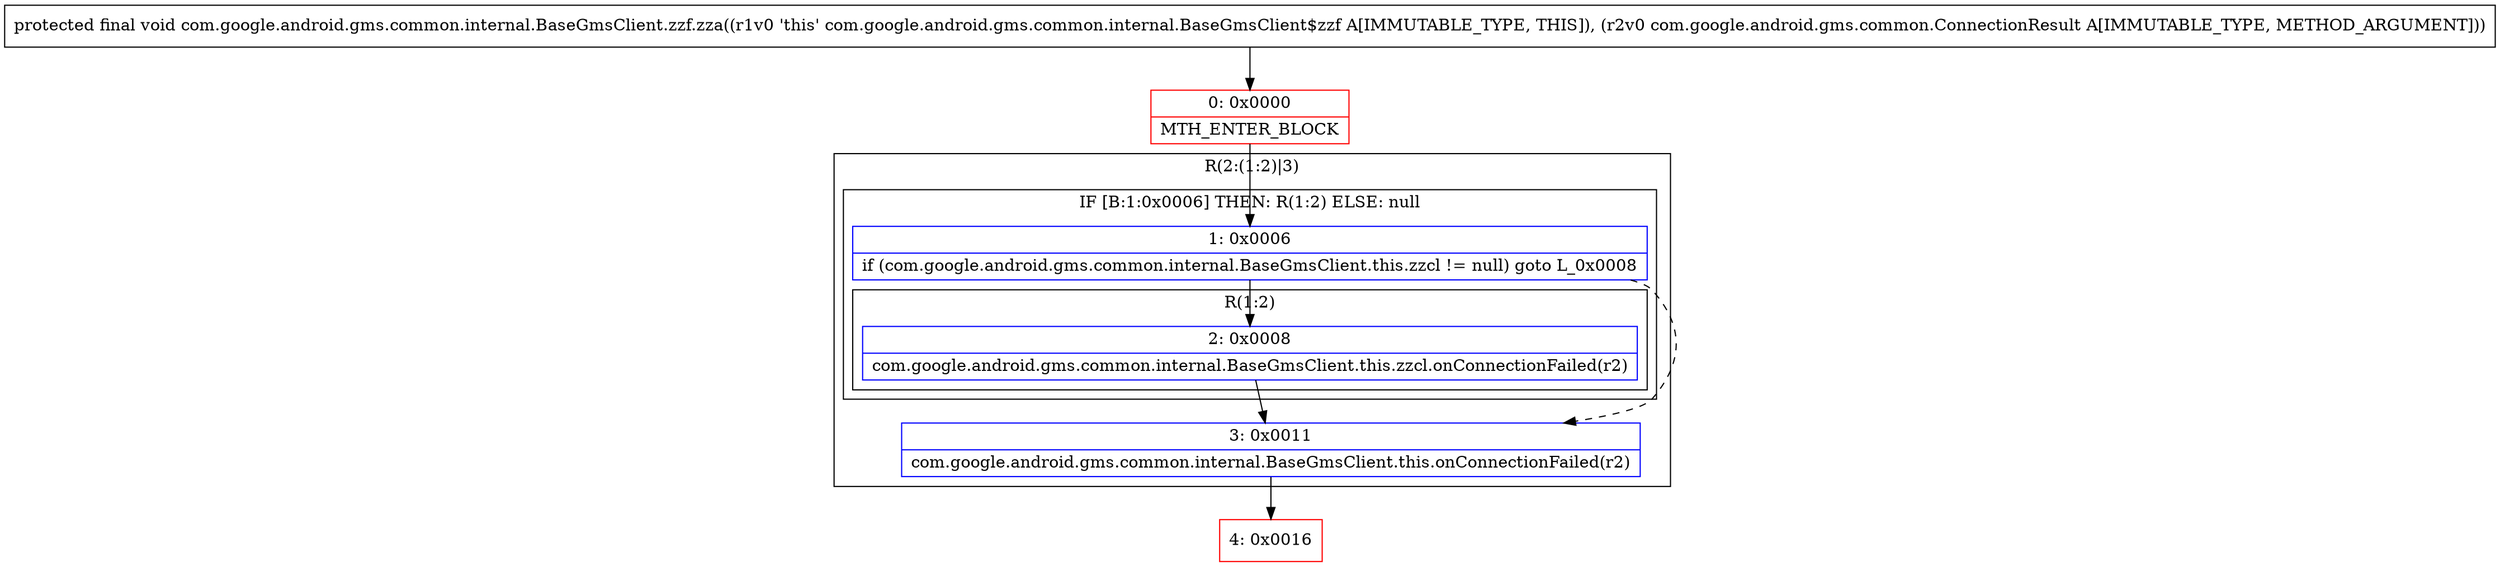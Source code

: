 digraph "CFG forcom.google.android.gms.common.internal.BaseGmsClient.zzf.zza(Lcom\/google\/android\/gms\/common\/ConnectionResult;)V" {
subgraph cluster_Region_1088737831 {
label = "R(2:(1:2)|3)";
node [shape=record,color=blue];
subgraph cluster_IfRegion_1378613058 {
label = "IF [B:1:0x0006] THEN: R(1:2) ELSE: null";
node [shape=record,color=blue];
Node_1 [shape=record,label="{1\:\ 0x0006|if (com.google.android.gms.common.internal.BaseGmsClient.this.zzcl != null) goto L_0x0008\l}"];
subgraph cluster_Region_1523941342 {
label = "R(1:2)";
node [shape=record,color=blue];
Node_2 [shape=record,label="{2\:\ 0x0008|com.google.android.gms.common.internal.BaseGmsClient.this.zzcl.onConnectionFailed(r2)\l}"];
}
}
Node_3 [shape=record,label="{3\:\ 0x0011|com.google.android.gms.common.internal.BaseGmsClient.this.onConnectionFailed(r2)\l}"];
}
Node_0 [shape=record,color=red,label="{0\:\ 0x0000|MTH_ENTER_BLOCK\l}"];
Node_4 [shape=record,color=red,label="{4\:\ 0x0016}"];
MethodNode[shape=record,label="{protected final void com.google.android.gms.common.internal.BaseGmsClient.zzf.zza((r1v0 'this' com.google.android.gms.common.internal.BaseGmsClient$zzf A[IMMUTABLE_TYPE, THIS]), (r2v0 com.google.android.gms.common.ConnectionResult A[IMMUTABLE_TYPE, METHOD_ARGUMENT])) }"];
MethodNode -> Node_0;
Node_1 -> Node_2;
Node_1 -> Node_3[style=dashed];
Node_2 -> Node_3;
Node_3 -> Node_4;
Node_0 -> Node_1;
}

